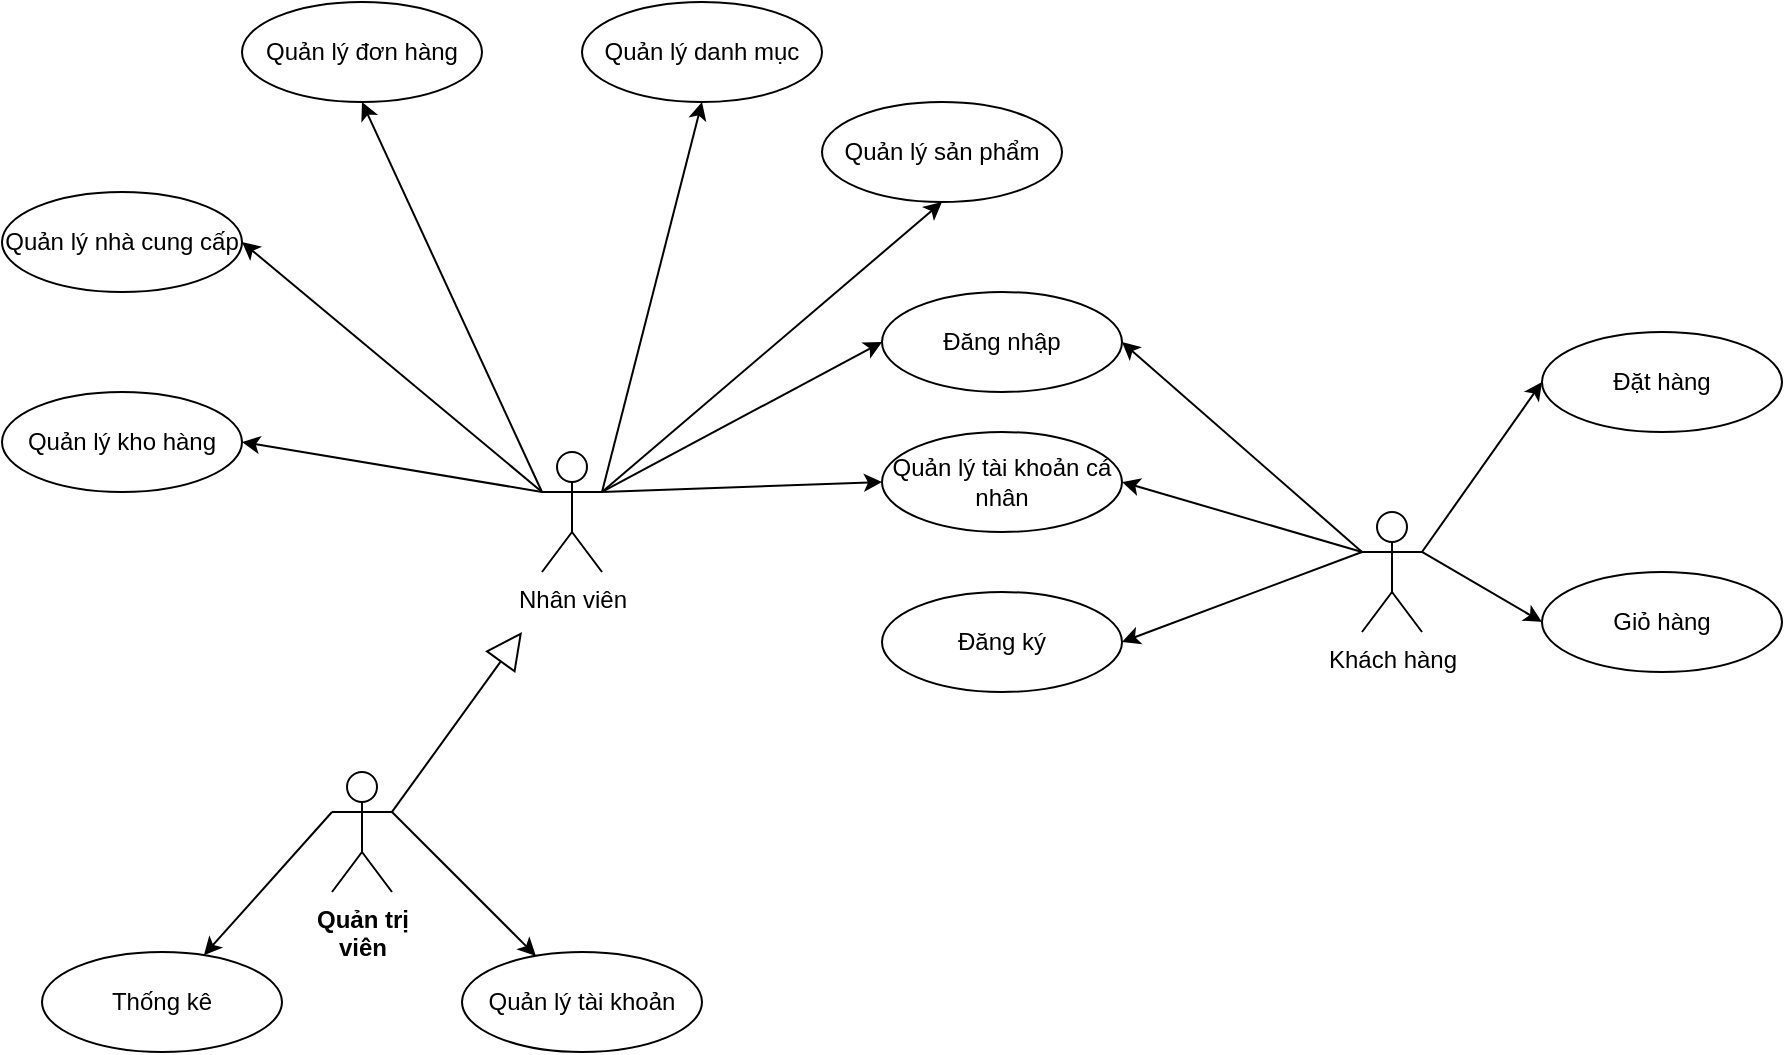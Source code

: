 <mxfile version="22.1.3" type="device">
  <diagram name="Page-1" id="rfDXBSvpLKXDS1y6VzKi">
    <mxGraphModel dx="1163" dy="620" grid="1" gridSize="10" guides="1" tooltips="1" connect="1" arrows="1" fold="1" page="1" pageScale="1" pageWidth="850" pageHeight="1100" math="0" shadow="0">
      <root>
        <mxCell id="0" />
        <mxCell id="1" parent="0" />
        <mxCell id="I2rS9WQ6NtNfmDlCDcJY-1" value="Quản trị&lt;br&gt;viên&lt;br&gt;" style="shape=umlActor;verticalLabelPosition=bottom;verticalAlign=top;html=1;outlineConnect=0;fontStyle=1;labelBackgroundColor=none;labelBorderColor=none;gradientColor=default;fillColor=none;" parent="1" vertex="1">
          <mxGeometry x="195" y="510" width="30" height="60" as="geometry" />
        </mxCell>
        <mxCell id="I2rS9WQ6NtNfmDlCDcJY-4" value="Nhân viên" style="shape=umlActor;verticalLabelPosition=bottom;verticalAlign=top;html=1;outlineConnect=0;" parent="1" vertex="1">
          <mxGeometry x="300" y="350" width="30" height="60" as="geometry" />
        </mxCell>
        <mxCell id="I2rS9WQ6NtNfmDlCDcJY-5" value="Khách hàng" style="shape=umlActor;verticalLabelPosition=bottom;verticalAlign=top;html=1;outlineConnect=0;" parent="1" vertex="1">
          <mxGeometry x="710" y="380" width="30" height="60" as="geometry" />
        </mxCell>
        <mxCell id="I2rS9WQ6NtNfmDlCDcJY-10" value="Đăng nhập" style="ellipse;whiteSpace=wrap;html=1;" parent="1" vertex="1">
          <mxGeometry x="470" y="270" width="120" height="50" as="geometry" />
        </mxCell>
        <mxCell id="I2rS9WQ6NtNfmDlCDcJY-11" value="Quản lý danh mục" style="ellipse;whiteSpace=wrap;html=1;" parent="1" vertex="1">
          <mxGeometry x="320" y="125" width="120" height="50" as="geometry" />
        </mxCell>
        <mxCell id="I2rS9WQ6NtNfmDlCDcJY-12" value="Quản lý sản phẩm" style="ellipse;whiteSpace=wrap;html=1;" parent="1" vertex="1">
          <mxGeometry x="440" y="175" width="120" height="50" as="geometry" />
        </mxCell>
        <mxCell id="I2rS9WQ6NtNfmDlCDcJY-13" value="Quản lý kho hàng" style="ellipse;whiteSpace=wrap;html=1;" parent="1" vertex="1">
          <mxGeometry x="30" y="320" width="120" height="50" as="geometry" />
        </mxCell>
        <mxCell id="I2rS9WQ6NtNfmDlCDcJY-14" value="Quản lý tài khoản cá nhân" style="ellipse;whiteSpace=wrap;html=1;" parent="1" vertex="1">
          <mxGeometry x="470" y="340" width="120" height="50" as="geometry" />
        </mxCell>
        <mxCell id="I2rS9WQ6NtNfmDlCDcJY-15" value="Quản lý nhà cung cấp" style="ellipse;whiteSpace=wrap;html=1;" parent="1" vertex="1">
          <mxGeometry x="30" y="220" width="120" height="50" as="geometry" />
        </mxCell>
        <mxCell id="I2rS9WQ6NtNfmDlCDcJY-16" value="Thống kê" style="ellipse;whiteSpace=wrap;html=1;" parent="1" vertex="1">
          <mxGeometry x="50" y="600" width="120" height="50" as="geometry" />
        </mxCell>
        <mxCell id="I2rS9WQ6NtNfmDlCDcJY-17" value="Quản lý tài khoản" style="ellipse;whiteSpace=wrap;html=1;" parent="1" vertex="1">
          <mxGeometry x="260" y="600" width="120" height="50" as="geometry" />
        </mxCell>
        <mxCell id="I2rS9WQ6NtNfmDlCDcJY-26" value="" style="endArrow=classic;html=1;rounded=0;exitX=1;exitY=0.333;exitDx=0;exitDy=0;exitPerimeter=0;" parent="1" source="I2rS9WQ6NtNfmDlCDcJY-1" target="I2rS9WQ6NtNfmDlCDcJY-17" edge="1">
          <mxGeometry width="50" height="50" relative="1" as="geometry">
            <mxPoint x="110" y="450" as="sourcePoint" />
            <mxPoint x="39.937" y="456.663" as="targetPoint" />
          </mxGeometry>
        </mxCell>
        <mxCell id="I2rS9WQ6NtNfmDlCDcJY-27" value="" style="endArrow=classic;html=1;rounded=0;exitX=0;exitY=0.333;exitDx=0;exitDy=0;exitPerimeter=0;" parent="1" source="I2rS9WQ6NtNfmDlCDcJY-1" target="I2rS9WQ6NtNfmDlCDcJY-16" edge="1">
          <mxGeometry width="50" height="50" relative="1" as="geometry">
            <mxPoint x="170" y="440" as="sourcePoint" />
            <mxPoint x="430" y="260" as="targetPoint" />
          </mxGeometry>
        </mxCell>
        <mxCell id="I2rS9WQ6NtNfmDlCDcJY-29" value="" style="endArrow=classic;html=1;rounded=0;exitX=0;exitY=0.333;exitDx=0;exitDy=0;exitPerimeter=0;entryX=1;entryY=0.5;entryDx=0;entryDy=0;" parent="1" source="I2rS9WQ6NtNfmDlCDcJY-5" target="I2rS9WQ6NtNfmDlCDcJY-10" edge="1">
          <mxGeometry width="50" height="50" relative="1" as="geometry">
            <mxPoint x="380" y="310" as="sourcePoint" />
            <mxPoint x="430" y="260" as="targetPoint" />
          </mxGeometry>
        </mxCell>
        <mxCell id="I2rS9WQ6NtNfmDlCDcJY-30" value="" style="endArrow=classic;html=1;rounded=0;entryX=0;entryY=0.5;entryDx=0;entryDy=0;exitX=1;exitY=0.333;exitDx=0;exitDy=0;exitPerimeter=0;" parent="1" source="I2rS9WQ6NtNfmDlCDcJY-5" target="I2rS9WQ6NtNfmDlCDcJY-32" edge="1">
          <mxGeometry width="50" height="50" relative="1" as="geometry">
            <mxPoint x="690" y="360" as="sourcePoint" />
            <mxPoint x="670.0" y="25" as="targetPoint" />
          </mxGeometry>
        </mxCell>
        <mxCell id="I2rS9WQ6NtNfmDlCDcJY-32" value="Đặt hàng" style="ellipse;whiteSpace=wrap;html=1;" parent="1" vertex="1">
          <mxGeometry x="800" y="290" width="120" height="50" as="geometry" />
        </mxCell>
        <mxCell id="I2rS9WQ6NtNfmDlCDcJY-33" value="" style="endArrow=classic;html=1;rounded=0;exitX=1;exitY=0.333;exitDx=0;exitDy=0;exitPerimeter=0;entryX=0;entryY=0.5;entryDx=0;entryDy=0;" parent="1" source="I2rS9WQ6NtNfmDlCDcJY-4" target="I2rS9WQ6NtNfmDlCDcJY-10" edge="1">
          <mxGeometry width="50" height="50" relative="1" as="geometry">
            <mxPoint x="380" y="310" as="sourcePoint" />
            <mxPoint x="430" y="260" as="targetPoint" />
          </mxGeometry>
        </mxCell>
        <mxCell id="I2rS9WQ6NtNfmDlCDcJY-34" value="" style="endArrow=classic;html=1;rounded=0;exitX=1;exitY=0.333;exitDx=0;exitDy=0;exitPerimeter=0;entryX=0.5;entryY=1;entryDx=0;entryDy=0;" parent="1" source="I2rS9WQ6NtNfmDlCDcJY-4" target="I2rS9WQ6NtNfmDlCDcJY-11" edge="1">
          <mxGeometry width="50" height="50" relative="1" as="geometry">
            <mxPoint x="380" y="310" as="sourcePoint" />
            <mxPoint x="430" y="260" as="targetPoint" />
          </mxGeometry>
        </mxCell>
        <mxCell id="I2rS9WQ6NtNfmDlCDcJY-35" value="" style="endArrow=classic;html=1;rounded=0;exitX=1;exitY=0.333;exitDx=0;exitDy=0;exitPerimeter=0;entryX=0.5;entryY=1;entryDx=0;entryDy=0;" parent="1" source="I2rS9WQ6NtNfmDlCDcJY-4" target="I2rS9WQ6NtNfmDlCDcJY-12" edge="1">
          <mxGeometry width="50" height="50" relative="1" as="geometry">
            <mxPoint x="380" y="310" as="sourcePoint" />
            <mxPoint x="430" y="260" as="targetPoint" />
          </mxGeometry>
        </mxCell>
        <mxCell id="I2rS9WQ6NtNfmDlCDcJY-36" value="Quản lý đơn hàng" style="ellipse;whiteSpace=wrap;html=1;" parent="1" vertex="1">
          <mxGeometry x="150" y="125" width="120" height="50" as="geometry" />
        </mxCell>
        <mxCell id="I2rS9WQ6NtNfmDlCDcJY-38" value="" style="endArrow=classic;html=1;rounded=0;exitX=0;exitY=0.333;exitDx=0;exitDy=0;exitPerimeter=0;entryX=1;entryY=0.5;entryDx=0;entryDy=0;" parent="1" source="I2rS9WQ6NtNfmDlCDcJY-4" target="I2rS9WQ6NtNfmDlCDcJY-15" edge="1">
          <mxGeometry width="50" height="50" relative="1" as="geometry">
            <mxPoint x="380" y="370" as="sourcePoint" />
            <mxPoint x="430" y="320" as="targetPoint" />
          </mxGeometry>
        </mxCell>
        <mxCell id="I2rS9WQ6NtNfmDlCDcJY-39" value="" style="endArrow=classic;html=1;rounded=0;exitX=0;exitY=0.333;exitDx=0;exitDy=0;exitPerimeter=0;entryX=0.5;entryY=1;entryDx=0;entryDy=0;" parent="1" source="I2rS9WQ6NtNfmDlCDcJY-4" target="I2rS9WQ6NtNfmDlCDcJY-36" edge="1">
          <mxGeometry width="50" height="50" relative="1" as="geometry">
            <mxPoint x="380" y="370" as="sourcePoint" />
            <mxPoint x="430" y="320" as="targetPoint" />
          </mxGeometry>
        </mxCell>
        <mxCell id="I2rS9WQ6NtNfmDlCDcJY-41" value="" style="endArrow=classic;html=1;rounded=0;exitX=0;exitY=0.333;exitDx=0;exitDy=0;exitPerimeter=0;entryX=1;entryY=0.5;entryDx=0;entryDy=0;" parent="1" source="I2rS9WQ6NtNfmDlCDcJY-5" target="I2rS9WQ6NtNfmDlCDcJY-14" edge="1">
          <mxGeometry width="50" height="50" relative="1" as="geometry">
            <mxPoint x="380" y="370" as="sourcePoint" />
            <mxPoint x="430" y="320" as="targetPoint" />
          </mxGeometry>
        </mxCell>
        <mxCell id="I2rS9WQ6NtNfmDlCDcJY-42" value="" style="endArrow=classic;html=1;rounded=0;exitX=0;exitY=0.333;exitDx=0;exitDy=0;exitPerimeter=0;entryX=1;entryY=0.5;entryDx=0;entryDy=0;" parent="1" source="I2rS9WQ6NtNfmDlCDcJY-4" target="I2rS9WQ6NtNfmDlCDcJY-13" edge="1">
          <mxGeometry width="50" height="50" relative="1" as="geometry">
            <mxPoint x="380" y="370" as="sourcePoint" />
            <mxPoint x="430" y="320" as="targetPoint" />
          </mxGeometry>
        </mxCell>
        <mxCell id="tXRkpaqgLS1U9bQthLu_-1" value="" style="endArrow=block;endSize=16;endFill=0;html=1;rounded=0;exitX=1;exitY=0.333;exitDx=0;exitDy=0;exitPerimeter=0;" parent="1" edge="1" source="I2rS9WQ6NtNfmDlCDcJY-1">
          <mxGeometry y="-90" width="160" relative="1" as="geometry">
            <mxPoint x="300" y="490" as="sourcePoint" />
            <mxPoint x="290" y="440" as="targetPoint" />
            <mxPoint as="offset" />
          </mxGeometry>
        </mxCell>
        <mxCell id="-AJTllwKsoRZlTMoUc9F-3" value="" style="endArrow=classic;html=1;rounded=0;exitX=1;exitY=0.333;exitDx=0;exitDy=0;exitPerimeter=0;entryX=0;entryY=0.5;entryDx=0;entryDy=0;" edge="1" parent="1" source="I2rS9WQ6NtNfmDlCDcJY-4" target="I2rS9WQ6NtNfmDlCDcJY-14">
          <mxGeometry width="50" height="50" relative="1" as="geometry">
            <mxPoint x="700" y="370" as="sourcePoint" />
            <mxPoint x="610" y="345" as="targetPoint" />
          </mxGeometry>
        </mxCell>
        <mxCell id="-AJTllwKsoRZlTMoUc9F-6" value="Đăng ký" style="ellipse;whiteSpace=wrap;html=1;" vertex="1" parent="1">
          <mxGeometry x="470" y="420" width="120" height="50" as="geometry" />
        </mxCell>
        <mxCell id="-AJTllwKsoRZlTMoUc9F-7" value="" style="endArrow=classic;html=1;rounded=0;entryX=1;entryY=0.5;entryDx=0;entryDy=0;exitX=0;exitY=0.333;exitDx=0;exitDy=0;exitPerimeter=0;" edge="1" parent="1" source="I2rS9WQ6NtNfmDlCDcJY-5" target="-AJTllwKsoRZlTMoUc9F-6">
          <mxGeometry width="50" height="50" relative="1" as="geometry">
            <mxPoint x="690" y="360" as="sourcePoint" />
            <mxPoint x="750" y="470" as="targetPoint" />
          </mxGeometry>
        </mxCell>
        <mxCell id="-AJTllwKsoRZlTMoUc9F-8" value="Giỏ hàng" style="ellipse;whiteSpace=wrap;html=1;" vertex="1" parent="1">
          <mxGeometry x="800" y="410" width="120" height="50" as="geometry" />
        </mxCell>
        <mxCell id="-AJTllwKsoRZlTMoUc9F-9" value="" style="endArrow=classic;html=1;rounded=0;entryX=0;entryY=0.5;entryDx=0;entryDy=0;exitX=1;exitY=0.333;exitDx=0;exitDy=0;exitPerimeter=0;" edge="1" parent="1" source="I2rS9WQ6NtNfmDlCDcJY-5" target="-AJTllwKsoRZlTMoUc9F-8">
          <mxGeometry width="50" height="50" relative="1" as="geometry">
            <mxPoint x="710" y="455" as="sourcePoint" />
            <mxPoint x="590" y="500" as="targetPoint" />
          </mxGeometry>
        </mxCell>
      </root>
    </mxGraphModel>
  </diagram>
</mxfile>
